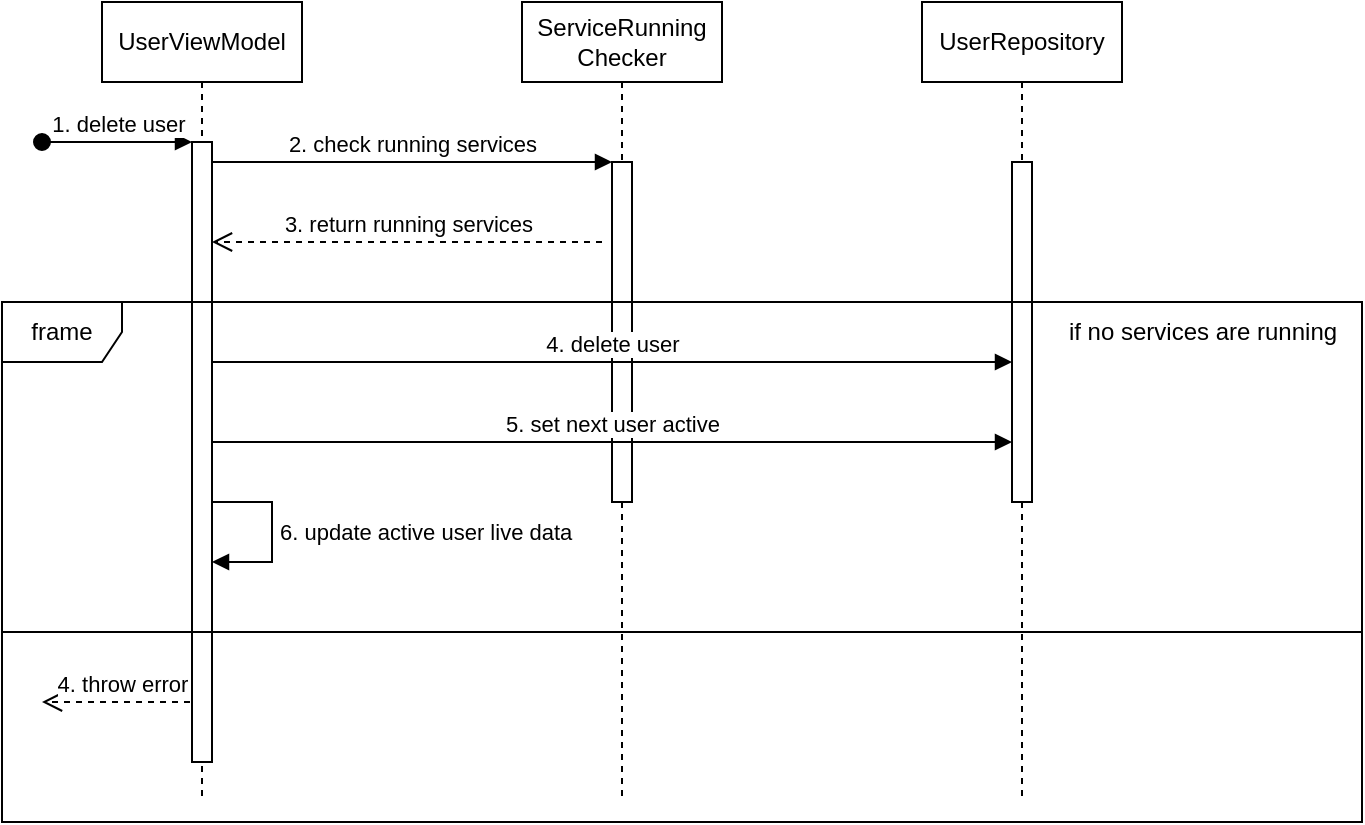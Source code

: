 <mxfile version="21.6.1" type="github">
  <diagram name="Page-1" id="j9WZfL7gWPpmPizEeYLI">
    <mxGraphModel dx="2901" dy="1078" grid="1" gridSize="10" guides="1" tooltips="1" connect="1" arrows="1" fold="1" page="1" pageScale="1" pageWidth="827" pageHeight="1169" math="0" shadow="0">
      <root>
        <mxCell id="0" />
        <mxCell id="1" parent="0" />
        <mxCell id="9YjvCLP6MzjqqRLmkaU--18" value="4. throw error" style="html=1;verticalAlign=bottom;endArrow=open;dashed=1;endSize=8;edgeStyle=elbowEdgeStyle;elbow=vertical;curved=0;rounded=0;" edge="1" parent="1">
          <mxGeometry relative="1" as="geometry">
            <mxPoint x="90" y="390" as="sourcePoint" />
            <mxPoint x="10" y="390" as="targetPoint" />
          </mxGeometry>
        </mxCell>
        <mxCell id="9YjvCLP6MzjqqRLmkaU--2" value="UserViewModel" style="shape=umlLifeline;perimeter=lifelinePerimeter;whiteSpace=wrap;html=1;container=0;dropTarget=0;collapsible=0;recursiveResize=0;outlineConnect=0;portConstraint=eastwest;newEdgeStyle={&quot;edgeStyle&quot;:&quot;elbowEdgeStyle&quot;,&quot;elbow&quot;:&quot;vertical&quot;,&quot;curved&quot;:0,&quot;rounded&quot;:0};" vertex="1" parent="1">
          <mxGeometry x="40" y="40" width="100" height="400" as="geometry" />
        </mxCell>
        <mxCell id="9YjvCLP6MzjqqRLmkaU--3" value="" style="html=1;points=[];perimeter=orthogonalPerimeter;outlineConnect=0;targetShapes=umlLifeline;portConstraint=eastwest;newEdgeStyle={&quot;edgeStyle&quot;:&quot;elbowEdgeStyle&quot;,&quot;elbow&quot;:&quot;vertical&quot;,&quot;curved&quot;:0,&quot;rounded&quot;:0};" vertex="1" parent="9YjvCLP6MzjqqRLmkaU--2">
          <mxGeometry x="45" y="70" width="10" height="310" as="geometry" />
        </mxCell>
        <mxCell id="9YjvCLP6MzjqqRLmkaU--4" value="1. delete user" style="html=1;verticalAlign=bottom;startArrow=oval;endArrow=block;startSize=8;edgeStyle=elbowEdgeStyle;elbow=vertical;curved=0;rounded=0;" edge="1" parent="9YjvCLP6MzjqqRLmkaU--2" target="9YjvCLP6MzjqqRLmkaU--3">
          <mxGeometry relative="1" as="geometry">
            <mxPoint x="-30" y="70" as="sourcePoint" />
          </mxGeometry>
        </mxCell>
        <mxCell id="9YjvCLP6MzjqqRLmkaU--5" value="UserRepository" style="shape=umlLifeline;perimeter=lifelinePerimeter;whiteSpace=wrap;html=1;container=0;dropTarget=0;collapsible=0;recursiveResize=0;outlineConnect=0;portConstraint=eastwest;newEdgeStyle={&quot;edgeStyle&quot;:&quot;elbowEdgeStyle&quot;,&quot;elbow&quot;:&quot;vertical&quot;,&quot;curved&quot;:0,&quot;rounded&quot;:0};" vertex="1" parent="1">
          <mxGeometry x="450" y="40" width="100" height="400" as="geometry" />
        </mxCell>
        <mxCell id="9YjvCLP6MzjqqRLmkaU--6" value="" style="html=1;points=[];perimeter=orthogonalPerimeter;outlineConnect=0;targetShapes=umlLifeline;portConstraint=eastwest;newEdgeStyle={&quot;edgeStyle&quot;:&quot;elbowEdgeStyle&quot;,&quot;elbow&quot;:&quot;vertical&quot;,&quot;curved&quot;:0,&quot;rounded&quot;:0};" vertex="1" parent="9YjvCLP6MzjqqRLmkaU--5">
          <mxGeometry x="45" y="80" width="10" height="170" as="geometry" />
        </mxCell>
        <mxCell id="9YjvCLP6MzjqqRLmkaU--7" value="2. check running services" style="html=1;verticalAlign=bottom;endArrow=block;edgeStyle=elbowEdgeStyle;elbow=vertical;curved=0;rounded=0;" edge="1" parent="1" source="9YjvCLP6MzjqqRLmkaU--3" target="9YjvCLP6MzjqqRLmkaU--12">
          <mxGeometry relative="1" as="geometry">
            <mxPoint x="195" y="130" as="sourcePoint" />
            <Array as="points">
              <mxPoint x="180" y="120" />
            </Array>
          </mxGeometry>
        </mxCell>
        <mxCell id="9YjvCLP6MzjqqRLmkaU--9" value="6. update active user live data" style="html=1;align=left;spacingLeft=2;endArrow=block;rounded=0;edgeStyle=orthogonalEdgeStyle;curved=0;rounded=0;" edge="1" parent="1">
          <mxGeometry relative="1" as="geometry">
            <mxPoint x="95" y="290" as="sourcePoint" />
            <Array as="points">
              <mxPoint x="125" y="290" />
              <mxPoint x="125" y="320" />
            </Array>
            <mxPoint x="95" y="320" as="targetPoint" />
          </mxGeometry>
        </mxCell>
        <mxCell id="9YjvCLP6MzjqqRLmkaU--11" value="ServiceRunning&lt;br&gt;Checker" style="shape=umlLifeline;perimeter=lifelinePerimeter;whiteSpace=wrap;html=1;container=0;dropTarget=0;collapsible=0;recursiveResize=0;outlineConnect=0;portConstraint=eastwest;newEdgeStyle={&quot;edgeStyle&quot;:&quot;elbowEdgeStyle&quot;,&quot;elbow&quot;:&quot;vertical&quot;,&quot;curved&quot;:0,&quot;rounded&quot;:0};" vertex="1" parent="1">
          <mxGeometry x="250" y="40" width="100" height="400" as="geometry" />
        </mxCell>
        <mxCell id="9YjvCLP6MzjqqRLmkaU--12" value="" style="html=1;points=[];perimeter=orthogonalPerimeter;outlineConnect=0;targetShapes=umlLifeline;portConstraint=eastwest;newEdgeStyle={&quot;edgeStyle&quot;:&quot;elbowEdgeStyle&quot;,&quot;elbow&quot;:&quot;vertical&quot;,&quot;curved&quot;:0,&quot;rounded&quot;:0};" vertex="1" parent="9YjvCLP6MzjqqRLmkaU--11">
          <mxGeometry x="45" y="80" width="10" height="170" as="geometry" />
        </mxCell>
        <mxCell id="9YjvCLP6MzjqqRLmkaU--1" value="3. return running services" style="html=1;verticalAlign=bottom;endArrow=open;dashed=1;endSize=8;edgeStyle=elbowEdgeStyle;elbow=vertical;curved=0;rounded=0;" edge="1" parent="1">
          <mxGeometry relative="1" as="geometry">
            <mxPoint x="95" y="160" as="targetPoint" />
            <Array as="points">
              <mxPoint x="190" y="160" />
            </Array>
            <mxPoint x="290" y="160" as="sourcePoint" />
          </mxGeometry>
        </mxCell>
        <mxCell id="9YjvCLP6MzjqqRLmkaU--8" value="5. set next user active" style="html=1;verticalAlign=bottom;endArrow=block;edgeStyle=elbowEdgeStyle;elbow=vertical;curved=0;rounded=0;" edge="1" parent="1">
          <mxGeometry relative="1" as="geometry">
            <mxPoint x="95" y="260" as="sourcePoint" />
            <Array as="points">
              <mxPoint x="180" y="260" />
            </Array>
            <mxPoint x="495" y="260" as="targetPoint" />
          </mxGeometry>
        </mxCell>
        <mxCell id="9YjvCLP6MzjqqRLmkaU--13" value="4. delete user" style="html=1;verticalAlign=bottom;endArrow=block;edgeStyle=elbowEdgeStyle;elbow=vertical;curved=0;rounded=0;" edge="1" parent="1">
          <mxGeometry relative="1" as="geometry">
            <mxPoint x="95" y="220" as="sourcePoint" />
            <Array as="points">
              <mxPoint x="195" y="220" />
            </Array>
            <mxPoint x="495" y="220" as="targetPoint" />
            <mxPoint as="offset" />
          </mxGeometry>
        </mxCell>
        <mxCell id="9YjvCLP6MzjqqRLmkaU--14" value="frame" style="shape=umlFrame;whiteSpace=wrap;html=1;pointerEvents=0;" vertex="1" parent="1">
          <mxGeometry x="-10" y="190" width="680" height="260" as="geometry" />
        </mxCell>
        <mxCell id="9YjvCLP6MzjqqRLmkaU--15" value="if no services are running" style="text;html=1;align=center;verticalAlign=middle;resizable=0;points=[];autosize=1;strokeColor=none;fillColor=none;" vertex="1" parent="1">
          <mxGeometry x="510" y="190" width="160" height="30" as="geometry" />
        </mxCell>
        <mxCell id="9YjvCLP6MzjqqRLmkaU--16" value="" style="line;strokeWidth=1;fillColor=none;align=left;verticalAlign=middle;spacingTop=-1;spacingLeft=3;spacingRight=3;rotatable=0;labelPosition=right;points=[];portConstraint=eastwest;strokeColor=inherit;" vertex="1" parent="1">
          <mxGeometry x="-10" y="351" width="680" height="8" as="geometry" />
        </mxCell>
      </root>
    </mxGraphModel>
  </diagram>
</mxfile>
